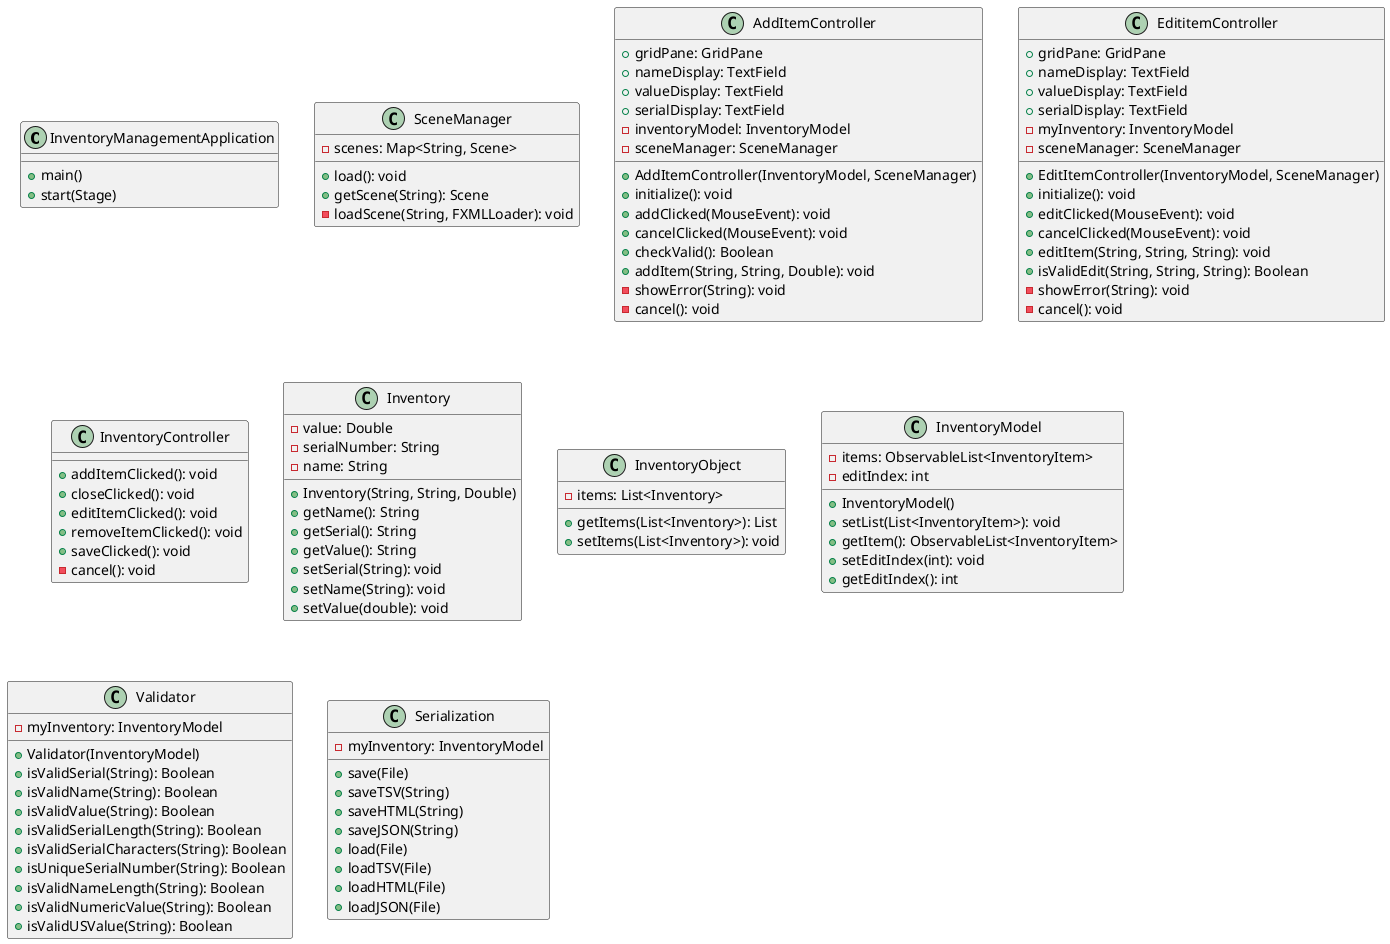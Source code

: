 @startuml
class InventoryManagementApplication{
+main()
+start(Stage)
}
class SceneManager {
    - scenes: Map<String, Scene>
    + load(): void
    + getScene(String): Scene
    - loadScene(String, FXMLLoader): void
}
class AddItemController{
    + gridPane: GridPane
    + nameDisplay: TextField
    + valueDisplay: TextField
    + serialDisplay: TextField
    - inventoryModel: InventoryModel
    - sceneManager: SceneManager
    + AddItemController(InventoryModel, SceneManager)
    + initialize(): void
    + addClicked(MouseEvent): void
    + cancelClicked(MouseEvent): void
    + checkValid(): Boolean
    + addItem(String, String, Double): void
    - showError(String): void
    - cancel(): void
}
class EdititemController{
    + gridPane: GridPane
    + nameDisplay: TextField
    + valueDisplay: TextField
    + serialDisplay: TextField
    - myInventory: InventoryModel
    - sceneManager: SceneManager
    + EditItemController(InventoryModel, SceneManager)
    + initialize(): void
    + editClicked(MouseEvent): void
    + cancelClicked(MouseEvent): void
    + editItem(String, String, String): void
    + isValidEdit(String, String, String): Boolean
    - showError(String): void
    - cancel(): void
}

class InventoryController{
+ addItemClicked(): void
+ closeClicked(): void
+ editItemClicked(): void
+ removeItemClicked(): void
+ saveClicked(): void
- cancel(): void
}
class Inventory{
 - value: Double
 - serialNumber: String
 - name: String
 + Inventory(String, String, Double)
+ getName(): String
+ getSerial(): String
+ getValue(): String
+ setSerial(String): void
+ setName(String): void
+ setValue(double): void
}
class InventoryObject{
- items: List<Inventory>
+ getItems(List<Inventory>): List
+ setItems(List<Inventory>): void
}
class InventoryModel{
    - items: ObservableList<InventoryItem>
    - editIndex: int
    + InventoryModel()
    + setList(List<InventoryItem>): void
    + getItem(): ObservableList<InventoryItem>
    + setEditIndex(int): void
    + getEditIndex(): int
}
class Validator{
    - myInventory: InventoryModel
    + Validator(InventoryModel)
    + isValidSerial(String): Boolean
    + isValidName(String): Boolean
    + isValidValue(String): Boolean
    + isValidSerialLength(String): Boolean
    + isValidSerialCharacters(String): Boolean
    + isUniqueSerialNumber(String): Boolean
    + isValidNameLength(String): Boolean
    + isValidNumericValue(String): Boolean
    + isValidUSValue(String): Boolean
}
class Serialization {
    - myInventory: InventoryModel
    + save(File)
    + saveTSV(String)
    + saveHTML(String)
    + saveJSON(String)
    + load(File)
    + loadTSV(File)
    + loadHTML(File)
    + loadJSON(File)
}

@enduml
